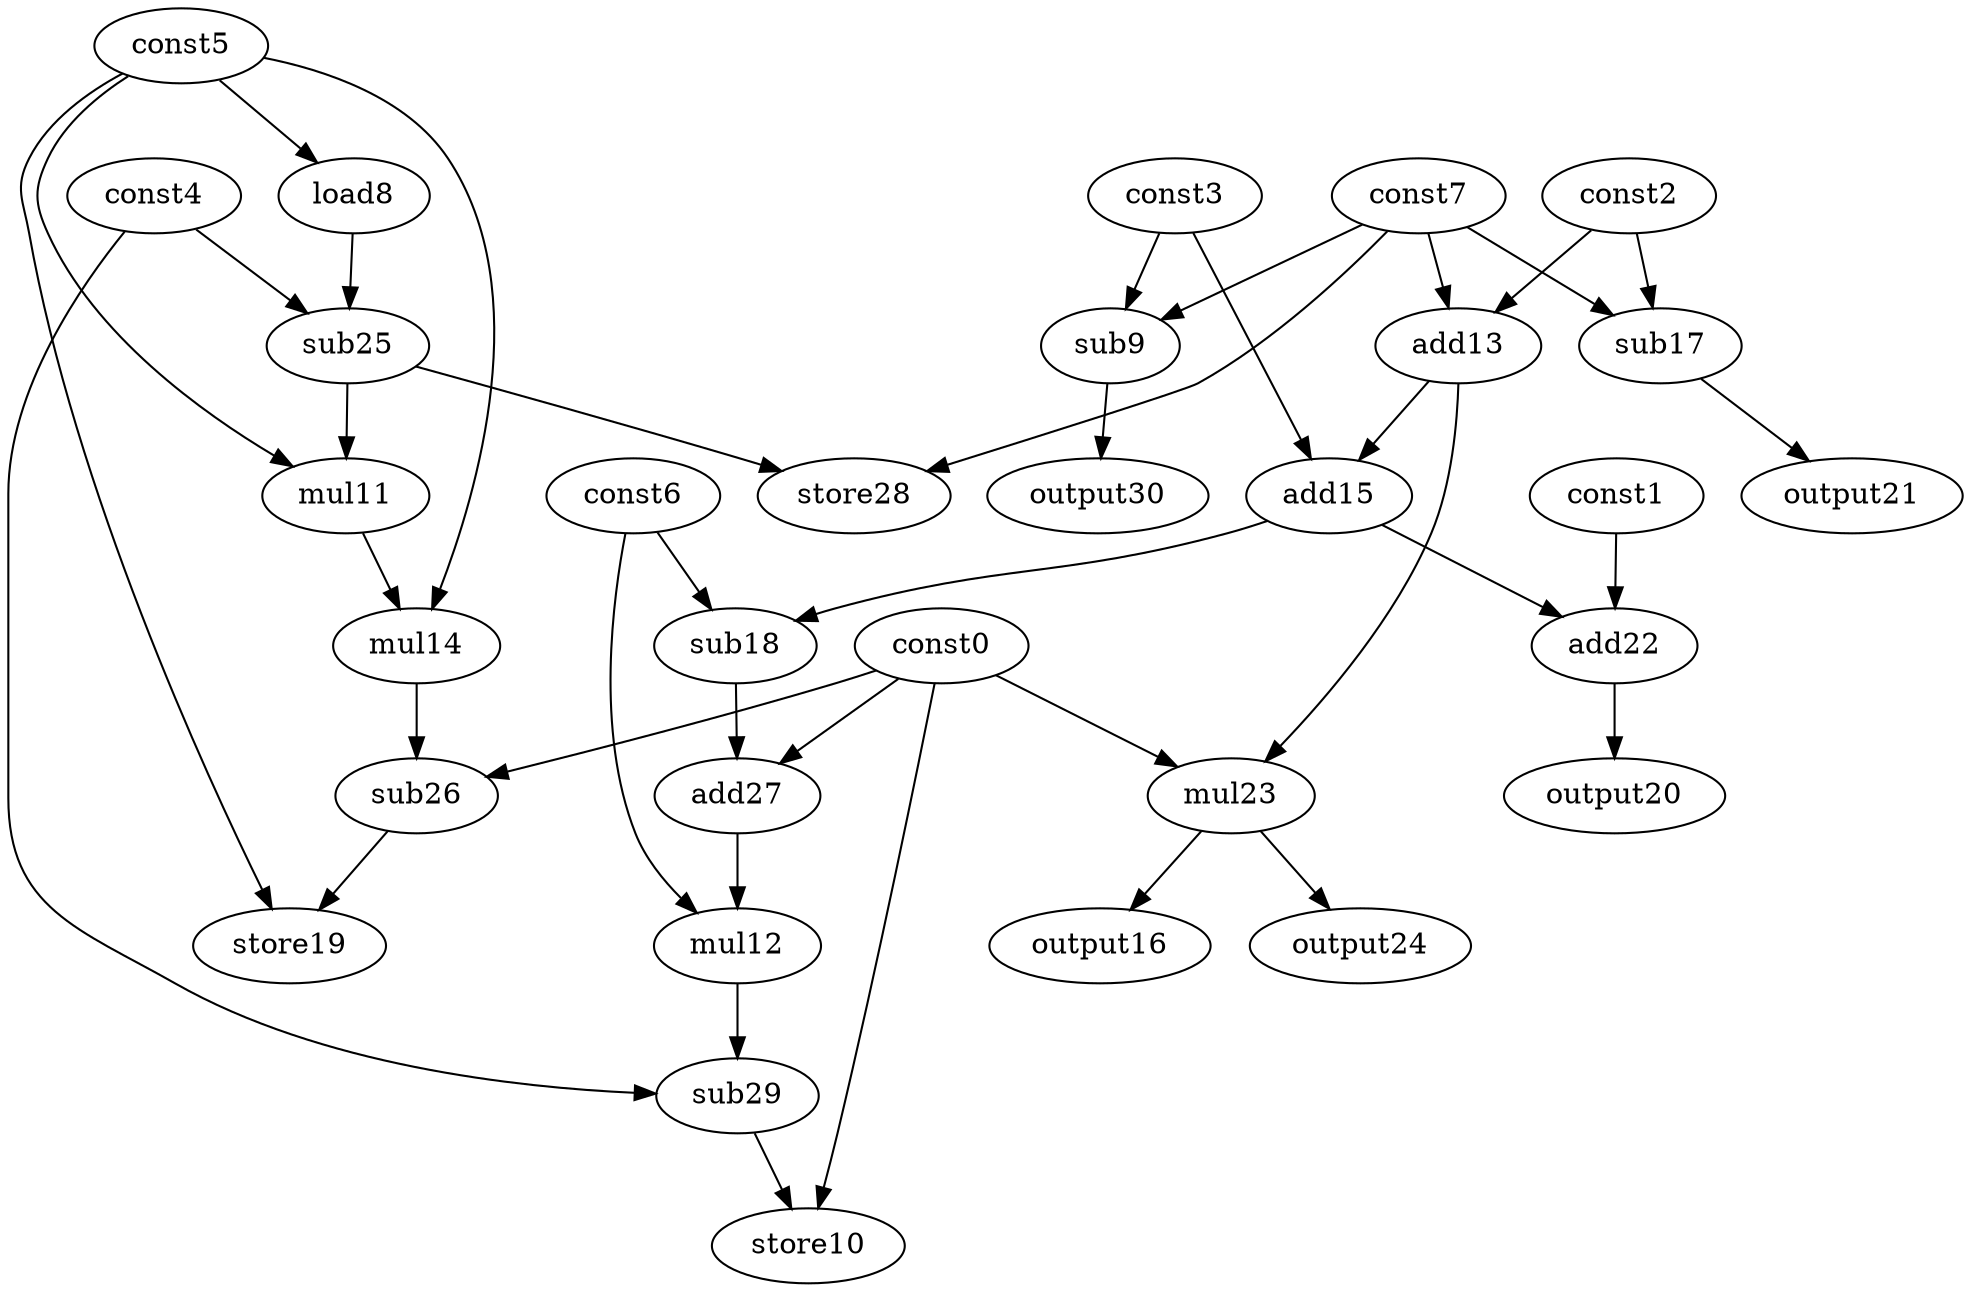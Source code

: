 digraph G { 
const0[opcode=const]; 
const1[opcode=const]; 
const2[opcode=const]; 
const3[opcode=const]; 
const4[opcode=const]; 
const5[opcode=const]; 
const6[opcode=const]; 
const7[opcode=const]; 
load8[opcode=load]; 
sub9[opcode=sub]; 
store10[opcode=store]; 
mul11[opcode=mul]; 
mul12[opcode=mul]; 
add13[opcode=add]; 
mul14[opcode=mul]; 
add15[opcode=add]; 
output16[opcode=output]; 
sub17[opcode=sub]; 
sub18[opcode=sub]; 
store19[opcode=store]; 
output20[opcode=output]; 
output21[opcode=output]; 
add22[opcode=add]; 
mul23[opcode=mul]; 
output24[opcode=output]; 
sub25[opcode=sub]; 
sub26[opcode=sub]; 
add27[opcode=add]; 
store28[opcode=store]; 
sub29[opcode=sub]; 
output30[opcode=output]; 
const5->load8[operand=0];
const3->sub9[operand=0];
const7->sub9[operand=1];
const2->add13[operand=0];
const7->add13[operand=1];
const2->sub17[operand=0];
const7->sub17[operand=1];
const3->add15[operand=0];
add13->add15[operand=1];
sub17->output21[operand=0];
const0->mul23[operand=0];
add13->mul23[operand=1];
load8->sub25[operand=0];
const4->sub25[operand=1];
sub9->output30[operand=0];
sub25->mul11[operand=0];
const5->mul11[operand=1];
mul23->output16[operand=0];
const6->sub18[operand=0];
add15->sub18[operand=1];
const1->add22[operand=0];
add15->add22[operand=1];
mul23->output24[operand=0];
sub25->store28[operand=0];
const7->store28[operand=1];
mul11->mul14[operand=0];
const5->mul14[operand=1];
add22->output20[operand=0];
const0->add27[operand=0];
sub18->add27[operand=1];
add27->mul12[operand=0];
const6->mul12[operand=1];
const0->sub26[operand=0];
mul14->sub26[operand=1];
sub26->store19[operand=0];
const5->store19[operand=1];
mul12->sub29[operand=0];
const4->sub29[operand=1];
const0->store10[operand=0];
sub29->store10[operand=1];
}
